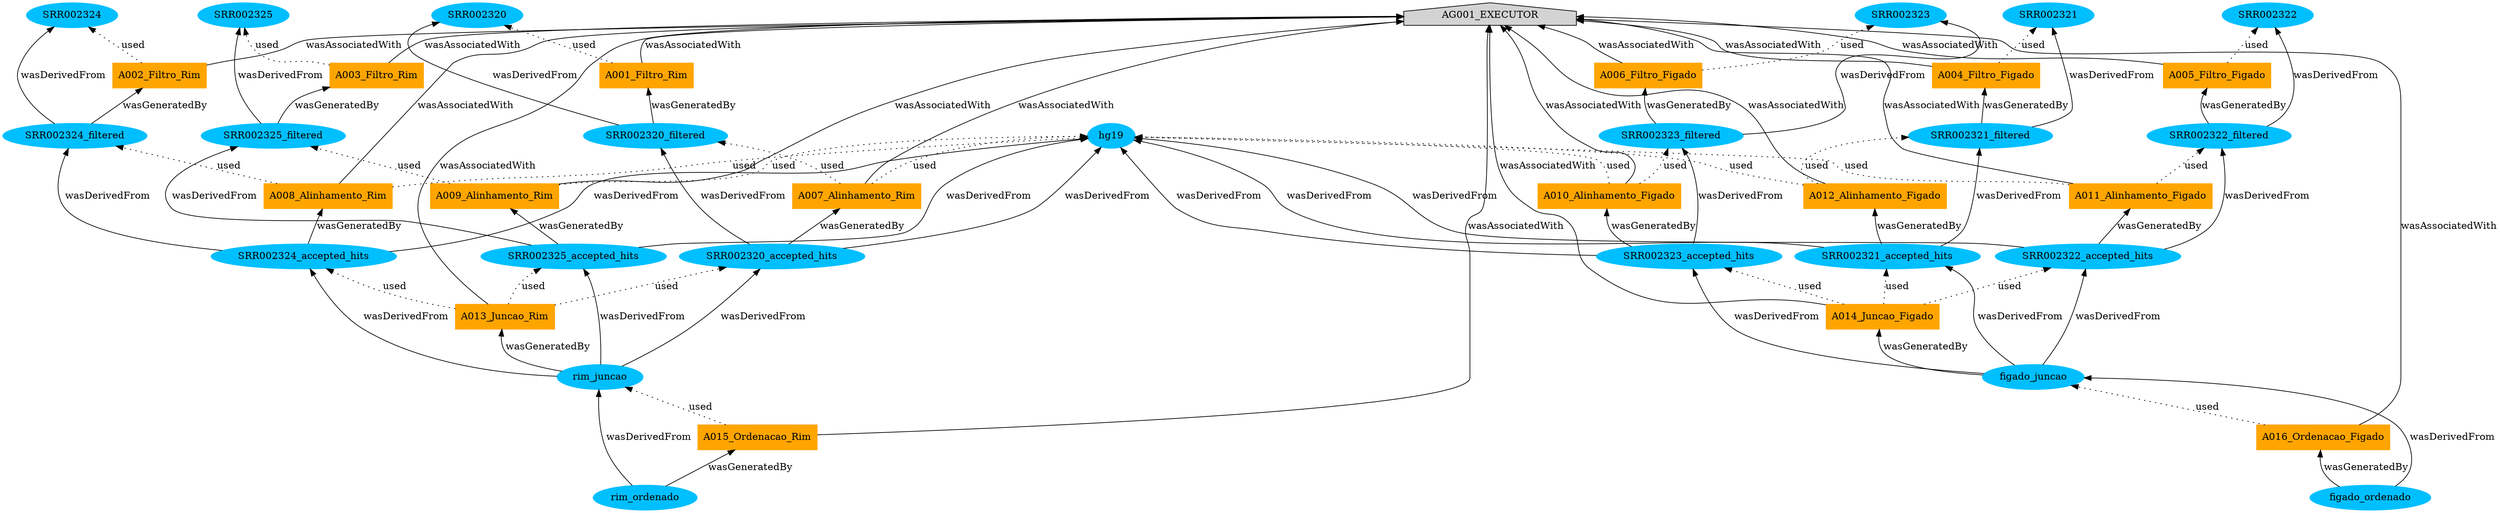 digraph G {graph [
fontsize = 500,
rankdir=BT,
size = 900];
node [	shape = polygon,
distortion = 0.0,
orientation = 0.0,
skew = 0.0,
style = filled ];
"A001_Filtro_Rim"[shape=box, color=orange];
"A002_Filtro_Rim"[shape=box, color=orange];
"A003_Filtro_Rim"[shape=box, color=orange];
"A004_Filtro_Figado"[shape=box, color=orange];
"A005_Filtro_Figado"[shape=box, color=orange];
"A006_Filtro_Figado"[shape=box, color=orange];
"A007_Alinhamento_Rim"[shape=box, color=orange];
"A008_Alinhamento_Rim"[shape=box, color=orange];
"A009_Alinhamento_Rim"[shape=box, color=orange];
"A010_Alinhamento_Figado"[shape=box, color=orange];
"A011_Alinhamento_Figado"[shape=box, color=orange];
"A012_Alinhamento_Figado"[shape=box, color=orange];
"A013_Juncao_Rim"[shape=box, color=orange];
"A014_Juncao_Figado"[shape=box, color=orange];
"A015_Ordenacao_Rim"[shape=box, color=orange];
"A016_Ordenacao_Figado"[shape=box, color=orange];
"AG001_EXECUTOR"[shape=house];

"SRR002320"[shape=ellipse, color=deepskyblue];
"SRR002324"[shape=ellipse, color=deepskyblue];
"SRR002325"[shape=ellipse, color=deepskyblue];
"SRR002323"[shape=ellipse, color=deepskyblue];
"SRR002322"[shape=ellipse, color=deepskyblue];
"SRR002321"[shape=ellipse, color=deepskyblue];
"hg19"[shape=ellipse, color=deepskyblue];
"SRR002320_filtered"[shape=ellipse, color=deepskyblue];
"SRR002324_filtered"[shape=ellipse, color=deepskyblue];
"SRR002325_filtered"[shape=ellipse, color=deepskyblue];
"SRR002321_filtered"[shape=ellipse, color=deepskyblue];
"SRR002322_filtered"[shape=ellipse, color=deepskyblue];
"SRR002323_filtered"[shape=ellipse, color=deepskyblue];
"SRR002320_filtered"[shape=ellipse, color=deepskyblue];
"SRR002320_accepted_hits"[shape=ellipse, color=deepskyblue];
"SRR002321_accepted_hits"[shape=ellipse, color=deepskyblue];
"SRR002322_accepted_hits"[shape=ellipse, color=deepskyblue];
"SRR002323_accepted_hits"[shape=ellipse, color=deepskyblue];
"SRR002324_accepted_hits"[shape=ellipse, color=deepskyblue];
"SRR002325_accepted_hits"[shape=ellipse, color=deepskyblue];
"rim_juncao"[shape=ellipse, color=deepskyblue];
"figado_juncao"[shape=ellipse, color=deepskyblue];
"rim_ordenado"[shape=ellipse, color=deepskyblue];
"figado_juncao"[shape=ellipse, color=deepskyblue];
"figado_ordenado"[shape=ellipse, color=deepskyblue];

"A001_Filtro_Rim" -> "AG001_EXECUTOR"[label=wasAssociatedWith];
"A001_Filtro_Rim" -> "SRR002320"[style=dotted, label=used];
"SRR002320_filtered" -> "A001_Filtro_Rim"[label=wasGeneratedBy];
"SRR002320_filtered" -> "SRR002320"[label=wasDerivedFrom];

"A002_Filtro_Rim" -> "AG001_EXECUTOR"[label=wasAssociatedWith];
"A002_Filtro_Rim" -> "SRR002324"[style=dotted, label=used];
"SRR002324_filtered" -> "A002_Filtro_Rim"[label=wasGeneratedBy];
"SRR002324_filtered" -> "SRR002324"[label=wasDerivedFrom];

"A003_Filtro_Rim" -> "AG001_EXECUTOR"[label=wasAssociatedWith];
"A003_Filtro_Rim" -> "SRR002325"[style=dotted, label=used];
"SRR002325_filtered" -> "A003_Filtro_Rim"[label=wasGeneratedBy];
"SRR002325_filtered" -> "SRR002325"[label=wasDerivedFrom];

"A004_Filtro_Figado" -> "AG001_EXECUTOR"[label=wasAssociatedWith];
"A004_Filtro_Figado" -> "SRR002321"[style=dotted, label=used];
"SRR002321_filtered" -> "A004_Filtro_Figado"[label=wasGeneratedBy];
"SRR002321_filtered" -> "SRR002321"[label=wasDerivedFrom];

"A005_Filtro_Figado" -> "AG001_EXECUTOR"[label=wasAssociatedWith];
"A005_Filtro_Figado" -> "SRR002322"[style=dotted, label=used];
"SRR002322_filtered" -> "A005_Filtro_Figado"[label=wasGeneratedBy];
"SRR002322_filtered" -> "SRR002322"[label=wasDerivedFrom];

"A006_Filtro_Figado" -> "AG001_EXECUTOR"[label=wasAssociatedWith];
"A006_Filtro_Figado" -> "SRR002323"[style=dotted, label=used];
"SRR002323_filtered" -> "A006_Filtro_Figado"[label=wasGeneratedBy];
"SRR002323_filtered" -> "SRR002323"[label=wasDerivedFrom];

"A007_Alinhamento_Rim" -> "AG001_EXECUTOR"[label=wasAssociatedWith];
"A007_Alinhamento_Rim" -> "SRR002320_filtered"[style=dotted, label=used];
"A007_Alinhamento_Rim" -> "hg19"[style=dotted, label=used];
"SRR002320_accepted_hits" -> "A007_Alinhamento_Rim"[label=wasGeneratedBy];
"SRR002320_accepted_hits" -> "hg19"[label=wasDerivedFrom];
"SRR002320_accepted_hits" -> "SRR002320_filtered"[label=wasDerivedFrom];

"A008_Alinhamento_Rim" -> "AG001_EXECUTOR"[label=wasAssociatedWith];
"A008_Alinhamento_Rim" -> "SRR002324_filtered"[style=dotted, label=used];
"A008_Alinhamento_Rim" -> "hg19"[style=dotted, label=used];
"SRR002324_accepted_hits" -> "A008_Alinhamento_Rim"[label=wasGeneratedBy];
"SRR002324_accepted_hits" -> "hg19"[label=wasDerivedFrom];
"SRR002324_accepted_hits" -> "SRR002324_filtered"[label=wasDerivedFrom];



"A009_Alinhamento_Rim" -> "AG001_EXECUTOR"[label=wasAssociatedWith];
"A009_Alinhamento_Rim" -> "SRR002325_filtered"[style=dotted, label=used];
"A009_Alinhamento_Rim" -> "hg19"[style=dotted, label=used];
"SRR002325_accepted_hits" -> "A009_Alinhamento_Rim"[label=wasGeneratedBy];
"SRR002325_accepted_hits" -> "hg19"[label=wasDerivedFrom];
"SRR002325_accepted_hits" -> "SRR002325_filtered"[label=wasDerivedFrom];


"A010_Alinhamento_Figado" -> "AG001_EXECUTOR"[label=wasAssociatedWith];
"A010_Alinhamento_Figado" -> "SRR002323_filtered"[style=dotted, label=used];
"A010_Alinhamento_Figado" -> "hg19"[style=dotted, label=used];
"SRR002323_accepted_hits" -> "A010_Alinhamento_Figado"[label=wasGeneratedBy];
"SRR002323_accepted_hits" -> "hg19"[label=wasDerivedFrom];
"SRR002323_accepted_hits" -> "SRR002323_filtered"[label=wasDerivedFrom];


"A011_Alinhamento_Figado" -> "AG001_EXECUTOR"[label=wasAssociatedWith];
"A011_Alinhamento_Figado" -> "SRR002322_filtered"[style=dotted, label=used];
"A011_Alinhamento_Figado" -> "hg19"[style=dotted, label=used];
"SRR002322_accepted_hits" -> "A011_Alinhamento_Figado"[label=wasGeneratedBy];
"SRR002322_accepted_hits" -> "hg19"[label=wasDerivedFrom];
"SRR002322_accepted_hits" -> "SRR002322_filtered"[label=wasDerivedFrom];


"A012_Alinhamento_Figado" -> "AG001_EXECUTOR"[label=wasAssociatedWith];
"A012_Alinhamento_Figado" -> "SRR002321_filtered"[style=dotted, label=used];
"A012_Alinhamento_Figado" -> "hg19"[style=dotted, label=used];
"SRR002321_accepted_hits" -> "A012_Alinhamento_Figado"[label=wasGeneratedBy];
"SRR002321_accepted_hits" -> "hg19"[label=wasDerivedFrom];
"SRR002321_accepted_hits" -> "SRR002321_filtered"[label=wasDerivedFrom];

"A013_Juncao_Rim" -> "AG001_EXECUTOR"[label=wasAssociatedWith];
"A013_Juncao_Rim" -> "SRR002320_accepted_hits"[style=dotted, label=used];
"A013_Juncao_Rim" -> "SRR002324_accepted_hits"[style=dotted, label=used];
"A013_Juncao_Rim" -> "SRR002325_accepted_hits"[style=dotted, label=used];
"rim_juncao" -> "A013_Juncao_Rim"[label=wasGeneratedBy];
"rim_juncao" -> "SRR002320_accepted_hits"[label=wasDerivedFrom];
"rim_juncao" -> "SRR002324_accepted_hits"[label=wasDerivedFrom];
"rim_juncao" -> "SRR002325_accepted_hits"[label=wasDerivedFrom];

"A014_Juncao_Figado" -> "AG001_EXECUTOR"[label=wasAssociatedWith];
"A014_Juncao_Figado" -> "SRR002321_accepted_hits"[style=dotted, label=used];
"A014_Juncao_Figado" -> "SRR002322_accepted_hits"[style=dotted, label=used];
"A014_Juncao_Figado" -> "SRR002323_accepted_hits"[style=dotted, label=used];
"figado_juncao" -> "A014_Juncao_Figado"[label=wasGeneratedBy];
"figado_juncao" -> "SRR002321_accepted_hits"[label=wasDerivedFrom];
"figado_juncao" -> "SRR002322_accepted_hits"[label=wasDerivedFrom];
"figado_juncao" -> "SRR002323_accepted_hits"[label=wasDerivedFrom];

"A015_Ordenacao_Rim" -> "AG001_EXECUTOR"[label=wasAssociatedWith];
"A015_Ordenacao_Rim" -> "rim_juncao"[style=dotted, label=used];
"rim_ordenado" -> "A015_Ordenacao_Rim"[label=wasGeneratedBy];
"rim_ordenado" -> "rim_juncao"[label=wasDerivedFrom];

"A016_Ordenacao_Figado" -> "AG001_EXECUTOR"[label=wasAssociatedWith];
"A016_Ordenacao_Figado" -> "figado_juncao"[style=dotted, label=used];
"figado_ordenado" -> "A016_Ordenacao_Figado"[label=wasGeneratedBy];
"figado_ordenado" -> "figado_juncao"[label=wasDerivedFrom];

}
